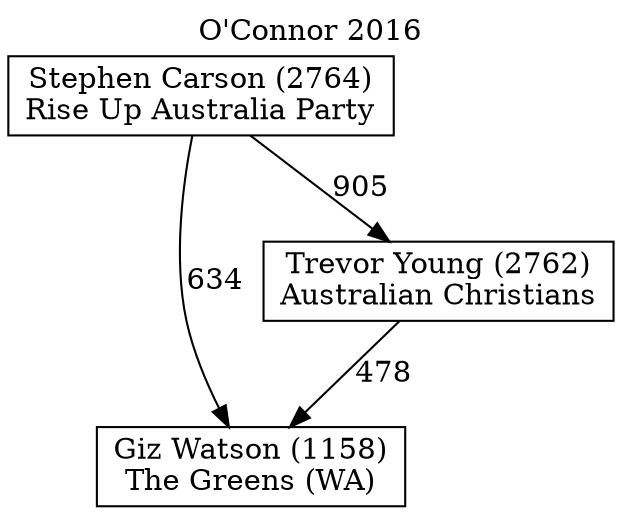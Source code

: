 // House preference flow
digraph "Giz Watson (1158)_O'Connor_2016" {
	graph [label="O'Connor 2016" labelloc=t mclimit=10]
	node [shape=box]
	"Giz Watson (1158)" [label="Giz Watson (1158)
The Greens (WA)"]
	"Trevor Young (2762)" [label="Trevor Young (2762)
Australian Christians"]
	"Stephen Carson (2764)" [label="Stephen Carson (2764)
Rise Up Australia Party"]
	"Giz Watson (1158)" [label="Giz Watson (1158)
The Greens (WA)"]
	"Stephen Carson (2764)" [label="Stephen Carson (2764)
Rise Up Australia Party"]
	"Stephen Carson (2764)" [label="Stephen Carson (2764)
Rise Up Australia Party"]
	"Trevor Young (2762)" [label="Trevor Young (2762)
Australian Christians"]
	"Stephen Carson (2764)" [label="Stephen Carson (2764)
Rise Up Australia Party"]
	"Stephen Carson (2764)" [label="Stephen Carson (2764)
Rise Up Australia Party"]
	"Trevor Young (2762)" -> "Giz Watson (1158)" [label=478]
	"Stephen Carson (2764)" -> "Trevor Young (2762)" [label=905]
	"Stephen Carson (2764)" -> "Giz Watson (1158)" [label=634]
}
